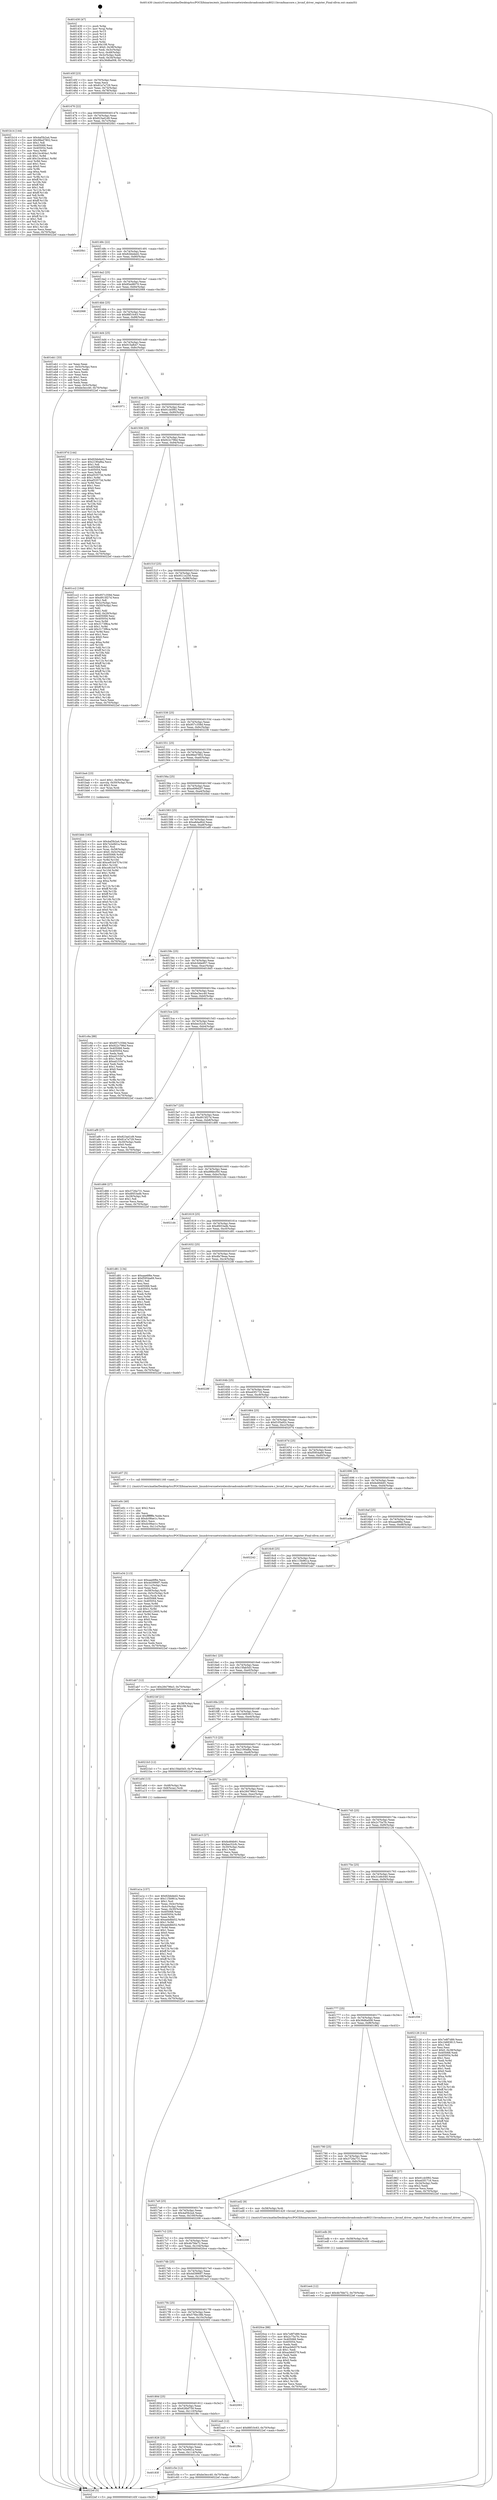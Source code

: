 digraph "0x401430" {
  label = "0x401430 (/mnt/c/Users/mathe/Desktop/tcc/POCII/binaries/extr_linuxdriversnetwirelessbroadcombrcm80211brcmfmaccore.c_brcmf_driver_register_Final-ollvm.out::main(0))"
  labelloc = "t"
  node[shape=record]

  Entry [label="",width=0.3,height=0.3,shape=circle,fillcolor=black,style=filled]
  "0x40145f" [label="{
     0x40145f [23]\l
     | [instrs]\l
     &nbsp;&nbsp;0x40145f \<+3\>: mov -0x70(%rbp),%eax\l
     &nbsp;&nbsp;0x401462 \<+2\>: mov %eax,%ecx\l
     &nbsp;&nbsp;0x401464 \<+6\>: sub $0x81a7a729,%ecx\l
     &nbsp;&nbsp;0x40146a \<+3\>: mov %eax,-0x74(%rbp)\l
     &nbsp;&nbsp;0x40146d \<+3\>: mov %ecx,-0x78(%rbp)\l
     &nbsp;&nbsp;0x401470 \<+6\>: je 0000000000401b14 \<main+0x6e4\>\l
  }"]
  "0x401b14" [label="{
     0x401b14 [144]\l
     | [instrs]\l
     &nbsp;&nbsp;0x401b14 \<+5\>: mov $0x4af3b2a4,%eax\l
     &nbsp;&nbsp;0x401b19 \<+5\>: mov $0x98ed7802,%ecx\l
     &nbsp;&nbsp;0x401b1e \<+2\>: mov $0x1,%dl\l
     &nbsp;&nbsp;0x401b20 \<+7\>: mov 0x405068,%esi\l
     &nbsp;&nbsp;0x401b27 \<+7\>: mov 0x405054,%edi\l
     &nbsp;&nbsp;0x401b2e \<+3\>: mov %esi,%r8d\l
     &nbsp;&nbsp;0x401b31 \<+7\>: sub $0x1bc404a1,%r8d\l
     &nbsp;&nbsp;0x401b38 \<+4\>: sub $0x1,%r8d\l
     &nbsp;&nbsp;0x401b3c \<+7\>: add $0x1bc404a1,%r8d\l
     &nbsp;&nbsp;0x401b43 \<+4\>: imul %r8d,%esi\l
     &nbsp;&nbsp;0x401b47 \<+3\>: and $0x1,%esi\l
     &nbsp;&nbsp;0x401b4a \<+3\>: cmp $0x0,%esi\l
     &nbsp;&nbsp;0x401b4d \<+4\>: sete %r9b\l
     &nbsp;&nbsp;0x401b51 \<+3\>: cmp $0xa,%edi\l
     &nbsp;&nbsp;0x401b54 \<+4\>: setl %r10b\l
     &nbsp;&nbsp;0x401b58 \<+3\>: mov %r9b,%r11b\l
     &nbsp;&nbsp;0x401b5b \<+4\>: xor $0xff,%r11b\l
     &nbsp;&nbsp;0x401b5f \<+3\>: mov %r10b,%bl\l
     &nbsp;&nbsp;0x401b62 \<+3\>: xor $0xff,%bl\l
     &nbsp;&nbsp;0x401b65 \<+3\>: xor $0x1,%dl\l
     &nbsp;&nbsp;0x401b68 \<+3\>: mov %r11b,%r14b\l
     &nbsp;&nbsp;0x401b6b \<+4\>: and $0xff,%r14b\l
     &nbsp;&nbsp;0x401b6f \<+3\>: and %dl,%r9b\l
     &nbsp;&nbsp;0x401b72 \<+3\>: mov %bl,%r15b\l
     &nbsp;&nbsp;0x401b75 \<+4\>: and $0xff,%r15b\l
     &nbsp;&nbsp;0x401b79 \<+3\>: and %dl,%r10b\l
     &nbsp;&nbsp;0x401b7c \<+3\>: or %r9b,%r14b\l
     &nbsp;&nbsp;0x401b7f \<+3\>: or %r10b,%r15b\l
     &nbsp;&nbsp;0x401b82 \<+3\>: xor %r15b,%r14b\l
     &nbsp;&nbsp;0x401b85 \<+3\>: or %bl,%r11b\l
     &nbsp;&nbsp;0x401b88 \<+4\>: xor $0xff,%r11b\l
     &nbsp;&nbsp;0x401b8c \<+3\>: or $0x1,%dl\l
     &nbsp;&nbsp;0x401b8f \<+3\>: and %dl,%r11b\l
     &nbsp;&nbsp;0x401b92 \<+3\>: or %r11b,%r14b\l
     &nbsp;&nbsp;0x401b95 \<+4\>: test $0x1,%r14b\l
     &nbsp;&nbsp;0x401b99 \<+3\>: cmovne %ecx,%eax\l
     &nbsp;&nbsp;0x401b9c \<+3\>: mov %eax,-0x70(%rbp)\l
     &nbsp;&nbsp;0x401b9f \<+5\>: jmp 00000000004022ef \<main+0xebf\>\l
  }"]
  "0x401476" [label="{
     0x401476 [22]\l
     | [instrs]\l
     &nbsp;&nbsp;0x401476 \<+5\>: jmp 000000000040147b \<main+0x4b\>\l
     &nbsp;&nbsp;0x40147b \<+3\>: mov -0x74(%rbp),%eax\l
     &nbsp;&nbsp;0x40147e \<+5\>: sub $0x823ad1d9,%eax\l
     &nbsp;&nbsp;0x401483 \<+3\>: mov %eax,-0x7c(%rbp)\l
     &nbsp;&nbsp;0x401486 \<+6\>: je 00000000004020b1 \<main+0xc81\>\l
  }"]
  Exit [label="",width=0.3,height=0.3,shape=circle,fillcolor=black,style=filled,peripheries=2]
  "0x4020b1" [label="{
     0x4020b1\l
  }", style=dashed]
  "0x40148c" [label="{
     0x40148c [22]\l
     | [instrs]\l
     &nbsp;&nbsp;0x40148c \<+5\>: jmp 0000000000401491 \<main+0x61\>\l
     &nbsp;&nbsp;0x401491 \<+3\>: mov -0x74(%rbp),%eax\l
     &nbsp;&nbsp;0x401494 \<+5\>: sub $0x82bbded2,%eax\l
     &nbsp;&nbsp;0x401499 \<+3\>: mov %eax,-0x80(%rbp)\l
     &nbsp;&nbsp;0x40149c \<+6\>: je 00000000004021ec \<main+0xdbc\>\l
  }"]
  "0x401ee4" [label="{
     0x401ee4 [12]\l
     | [instrs]\l
     &nbsp;&nbsp;0x401ee4 \<+7\>: movl $0x4b7fde72,-0x70(%rbp)\l
     &nbsp;&nbsp;0x401eeb \<+5\>: jmp 00000000004022ef \<main+0xebf\>\l
  }"]
  "0x4021ec" [label="{
     0x4021ec\l
  }", style=dashed]
  "0x4014a2" [label="{
     0x4014a2 [25]\l
     | [instrs]\l
     &nbsp;&nbsp;0x4014a2 \<+5\>: jmp 00000000004014a7 \<main+0x77\>\l
     &nbsp;&nbsp;0x4014a7 \<+3\>: mov -0x74(%rbp),%eax\l
     &nbsp;&nbsp;0x4014aa \<+5\>: sub $0x85ed8070,%eax\l
     &nbsp;&nbsp;0x4014af \<+6\>: mov %eax,-0x84(%rbp)\l
     &nbsp;&nbsp;0x4014b5 \<+6\>: je 0000000000402068 \<main+0xc38\>\l
  }"]
  "0x401edb" [label="{
     0x401edb [9]\l
     | [instrs]\l
     &nbsp;&nbsp;0x401edb \<+4\>: mov -0x58(%rbp),%rdi\l
     &nbsp;&nbsp;0x401edf \<+5\>: call 0000000000401030 \<free@plt\>\l
     | [calls]\l
     &nbsp;&nbsp;0x401030 \{1\} (unknown)\l
  }"]
  "0x402068" [label="{
     0x402068\l
  }", style=dashed]
  "0x4014bb" [label="{
     0x4014bb [25]\l
     | [instrs]\l
     &nbsp;&nbsp;0x4014bb \<+5\>: jmp 00000000004014c0 \<main+0x90\>\l
     &nbsp;&nbsp;0x4014c0 \<+3\>: mov -0x74(%rbp),%eax\l
     &nbsp;&nbsp;0x4014c3 \<+5\>: sub $0x88f10c63,%eax\l
     &nbsp;&nbsp;0x4014c8 \<+6\>: mov %eax,-0x88(%rbp)\l
     &nbsp;&nbsp;0x4014ce \<+6\>: je 0000000000401eb1 \<main+0xa81\>\l
  }"]
  "0x401e34" [label="{
     0x401e34 [113]\l
     | [instrs]\l
     &nbsp;&nbsp;0x401e34 \<+5\>: mov $0xaae6f6e,%ecx\l
     &nbsp;&nbsp;0x401e39 \<+5\>: mov $0x4d3990f7,%edx\l
     &nbsp;&nbsp;0x401e3e \<+6\>: mov -0x11c(%rbp),%esi\l
     &nbsp;&nbsp;0x401e44 \<+3\>: imul %eax,%esi\l
     &nbsp;&nbsp;0x401e47 \<+4\>: mov -0x58(%rbp),%rdi\l
     &nbsp;&nbsp;0x401e4b \<+4\>: movslq -0x5c(%rbp),%r8\l
     &nbsp;&nbsp;0x401e4f \<+4\>: mov %esi,(%rdi,%r8,4)\l
     &nbsp;&nbsp;0x401e53 \<+7\>: mov 0x405068,%eax\l
     &nbsp;&nbsp;0x401e5a \<+7\>: mov 0x405054,%esi\l
     &nbsp;&nbsp;0x401e61 \<+3\>: mov %eax,%r9d\l
     &nbsp;&nbsp;0x401e64 \<+7\>: sub $0xe9212605,%r9d\l
     &nbsp;&nbsp;0x401e6b \<+4\>: sub $0x1,%r9d\l
     &nbsp;&nbsp;0x401e6f \<+7\>: add $0xe9212605,%r9d\l
     &nbsp;&nbsp;0x401e76 \<+4\>: imul %r9d,%eax\l
     &nbsp;&nbsp;0x401e7a \<+3\>: and $0x1,%eax\l
     &nbsp;&nbsp;0x401e7d \<+3\>: cmp $0x0,%eax\l
     &nbsp;&nbsp;0x401e80 \<+4\>: sete %r10b\l
     &nbsp;&nbsp;0x401e84 \<+3\>: cmp $0xa,%esi\l
     &nbsp;&nbsp;0x401e87 \<+4\>: setl %r11b\l
     &nbsp;&nbsp;0x401e8b \<+3\>: mov %r10b,%bl\l
     &nbsp;&nbsp;0x401e8e \<+3\>: and %r11b,%bl\l
     &nbsp;&nbsp;0x401e91 \<+3\>: xor %r11b,%r10b\l
     &nbsp;&nbsp;0x401e94 \<+3\>: or %r10b,%bl\l
     &nbsp;&nbsp;0x401e97 \<+3\>: test $0x1,%bl\l
     &nbsp;&nbsp;0x401e9a \<+3\>: cmovne %edx,%ecx\l
     &nbsp;&nbsp;0x401e9d \<+3\>: mov %ecx,-0x70(%rbp)\l
     &nbsp;&nbsp;0x401ea0 \<+5\>: jmp 00000000004022ef \<main+0xebf\>\l
  }"]
  "0x401eb1" [label="{
     0x401eb1 [33]\l
     | [instrs]\l
     &nbsp;&nbsp;0x401eb1 \<+2\>: xor %eax,%eax\l
     &nbsp;&nbsp;0x401eb3 \<+3\>: mov -0x5c(%rbp),%ecx\l
     &nbsp;&nbsp;0x401eb6 \<+2\>: mov %eax,%edx\l
     &nbsp;&nbsp;0x401eb8 \<+2\>: sub %ecx,%edx\l
     &nbsp;&nbsp;0x401eba \<+2\>: mov %eax,%ecx\l
     &nbsp;&nbsp;0x401ebc \<+3\>: sub $0x1,%ecx\l
     &nbsp;&nbsp;0x401ebf \<+2\>: add %ecx,%edx\l
     &nbsp;&nbsp;0x401ec1 \<+2\>: sub %edx,%eax\l
     &nbsp;&nbsp;0x401ec3 \<+3\>: mov %eax,-0x5c(%rbp)\l
     &nbsp;&nbsp;0x401ec6 \<+7\>: movl $0xbe3ecc40,-0x70(%rbp)\l
     &nbsp;&nbsp;0x401ecd \<+5\>: jmp 00000000004022ef \<main+0xebf\>\l
  }"]
  "0x4014d4" [label="{
     0x4014d4 [25]\l
     | [instrs]\l
     &nbsp;&nbsp;0x4014d4 \<+5\>: jmp 00000000004014d9 \<main+0xa9\>\l
     &nbsp;&nbsp;0x4014d9 \<+3\>: mov -0x74(%rbp),%eax\l
     &nbsp;&nbsp;0x4014dc \<+5\>: sub $0x915afb47,%eax\l
     &nbsp;&nbsp;0x4014e1 \<+6\>: mov %eax,-0x8c(%rbp)\l
     &nbsp;&nbsp;0x4014e7 \<+6\>: je 0000000000401971 \<main+0x541\>\l
  }"]
  "0x401e0c" [label="{
     0x401e0c [40]\l
     | [instrs]\l
     &nbsp;&nbsp;0x401e0c \<+5\>: mov $0x2,%ecx\l
     &nbsp;&nbsp;0x401e11 \<+1\>: cltd\l
     &nbsp;&nbsp;0x401e12 \<+2\>: idiv %ecx\l
     &nbsp;&nbsp;0x401e14 \<+6\>: imul $0xfffffffe,%edx,%ecx\l
     &nbsp;&nbsp;0x401e1a \<+6\>: sub $0xdc08ae1c,%ecx\l
     &nbsp;&nbsp;0x401e20 \<+3\>: add $0x1,%ecx\l
     &nbsp;&nbsp;0x401e23 \<+6\>: add $0xdc08ae1c,%ecx\l
     &nbsp;&nbsp;0x401e29 \<+6\>: mov %ecx,-0x11c(%rbp)\l
     &nbsp;&nbsp;0x401e2f \<+5\>: call 0000000000401160 \<next_i\>\l
     | [calls]\l
     &nbsp;&nbsp;0x401160 \{1\} (/mnt/c/Users/mathe/Desktop/tcc/POCII/binaries/extr_linuxdriversnetwirelessbroadcombrcm80211brcmfmaccore.c_brcmf_driver_register_Final-ollvm.out::next_i)\l
  }"]
  "0x401971" [label="{
     0x401971\l
  }", style=dashed]
  "0x4014ed" [label="{
     0x4014ed [25]\l
     | [instrs]\l
     &nbsp;&nbsp;0x4014ed \<+5\>: jmp 00000000004014f2 \<main+0xc2\>\l
     &nbsp;&nbsp;0x4014f2 \<+3\>: mov -0x74(%rbp),%eax\l
     &nbsp;&nbsp;0x4014f5 \<+5\>: sub $0x91cb5f92,%eax\l
     &nbsp;&nbsp;0x4014fa \<+6\>: mov %eax,-0x90(%rbp)\l
     &nbsp;&nbsp;0x401500 \<+6\>: je 000000000040197d \<main+0x54d\>\l
  }"]
  "0x40183f" [label="{
     0x40183f\l
  }", style=dashed]
  "0x40197d" [label="{
     0x40197d [144]\l
     | [instrs]\l
     &nbsp;&nbsp;0x40197d \<+5\>: mov $0x82bbded2,%eax\l
     &nbsp;&nbsp;0x401982 \<+5\>: mov $0x2190afba,%ecx\l
     &nbsp;&nbsp;0x401987 \<+2\>: mov $0x1,%dl\l
     &nbsp;&nbsp;0x401989 \<+7\>: mov 0x405068,%esi\l
     &nbsp;&nbsp;0x401990 \<+7\>: mov 0x405054,%edi\l
     &nbsp;&nbsp;0x401997 \<+3\>: mov %esi,%r8d\l
     &nbsp;&nbsp;0x40199a \<+7\>: add $0xef33573d,%r8d\l
     &nbsp;&nbsp;0x4019a1 \<+4\>: sub $0x1,%r8d\l
     &nbsp;&nbsp;0x4019a5 \<+7\>: sub $0xef33573d,%r8d\l
     &nbsp;&nbsp;0x4019ac \<+4\>: imul %r8d,%esi\l
     &nbsp;&nbsp;0x4019b0 \<+3\>: and $0x1,%esi\l
     &nbsp;&nbsp;0x4019b3 \<+3\>: cmp $0x0,%esi\l
     &nbsp;&nbsp;0x4019b6 \<+4\>: sete %r9b\l
     &nbsp;&nbsp;0x4019ba \<+3\>: cmp $0xa,%edi\l
     &nbsp;&nbsp;0x4019bd \<+4\>: setl %r10b\l
     &nbsp;&nbsp;0x4019c1 \<+3\>: mov %r9b,%r11b\l
     &nbsp;&nbsp;0x4019c4 \<+4\>: xor $0xff,%r11b\l
     &nbsp;&nbsp;0x4019c8 \<+3\>: mov %r10b,%bl\l
     &nbsp;&nbsp;0x4019cb \<+3\>: xor $0xff,%bl\l
     &nbsp;&nbsp;0x4019ce \<+3\>: xor $0x0,%dl\l
     &nbsp;&nbsp;0x4019d1 \<+3\>: mov %r11b,%r14b\l
     &nbsp;&nbsp;0x4019d4 \<+4\>: and $0x0,%r14b\l
     &nbsp;&nbsp;0x4019d8 \<+3\>: and %dl,%r9b\l
     &nbsp;&nbsp;0x4019db \<+3\>: mov %bl,%r15b\l
     &nbsp;&nbsp;0x4019de \<+4\>: and $0x0,%r15b\l
     &nbsp;&nbsp;0x4019e2 \<+3\>: and %dl,%r10b\l
     &nbsp;&nbsp;0x4019e5 \<+3\>: or %r9b,%r14b\l
     &nbsp;&nbsp;0x4019e8 \<+3\>: or %r10b,%r15b\l
     &nbsp;&nbsp;0x4019eb \<+3\>: xor %r15b,%r14b\l
     &nbsp;&nbsp;0x4019ee \<+3\>: or %bl,%r11b\l
     &nbsp;&nbsp;0x4019f1 \<+4\>: xor $0xff,%r11b\l
     &nbsp;&nbsp;0x4019f5 \<+3\>: or $0x0,%dl\l
     &nbsp;&nbsp;0x4019f8 \<+3\>: and %dl,%r11b\l
     &nbsp;&nbsp;0x4019fb \<+3\>: or %r11b,%r14b\l
     &nbsp;&nbsp;0x4019fe \<+4\>: test $0x1,%r14b\l
     &nbsp;&nbsp;0x401a02 \<+3\>: cmovne %ecx,%eax\l
     &nbsp;&nbsp;0x401a05 \<+3\>: mov %eax,-0x70(%rbp)\l
     &nbsp;&nbsp;0x401a08 \<+5\>: jmp 00000000004022ef \<main+0xebf\>\l
  }"]
  "0x401506" [label="{
     0x401506 [25]\l
     | [instrs]\l
     &nbsp;&nbsp;0x401506 \<+5\>: jmp 000000000040150b \<main+0xdb\>\l
     &nbsp;&nbsp;0x40150b \<+3\>: mov -0x74(%rbp),%eax\l
     &nbsp;&nbsp;0x40150e \<+5\>: sub $0x922c796d,%eax\l
     &nbsp;&nbsp;0x401513 \<+6\>: mov %eax,-0x94(%rbp)\l
     &nbsp;&nbsp;0x401519 \<+6\>: je 0000000000401cc2 \<main+0x892\>\l
  }"]
  "0x401c5e" [label="{
     0x401c5e [12]\l
     | [instrs]\l
     &nbsp;&nbsp;0x401c5e \<+7\>: movl $0xbe3ecc40,-0x70(%rbp)\l
     &nbsp;&nbsp;0x401c65 \<+5\>: jmp 00000000004022ef \<main+0xebf\>\l
  }"]
  "0x401cc2" [label="{
     0x401cc2 [164]\l
     | [instrs]\l
     &nbsp;&nbsp;0x401cc2 \<+5\>: mov $0x957c358d,%eax\l
     &nbsp;&nbsp;0x401cc7 \<+5\>: mov $0xd915f27d,%ecx\l
     &nbsp;&nbsp;0x401ccc \<+2\>: mov $0x1,%dl\l
     &nbsp;&nbsp;0x401cce \<+3\>: mov -0x5c(%rbp),%esi\l
     &nbsp;&nbsp;0x401cd1 \<+3\>: cmp -0x50(%rbp),%esi\l
     &nbsp;&nbsp;0x401cd4 \<+4\>: setl %dil\l
     &nbsp;&nbsp;0x401cd8 \<+4\>: and $0x1,%dil\l
     &nbsp;&nbsp;0x401cdc \<+4\>: mov %dil,-0x29(%rbp)\l
     &nbsp;&nbsp;0x401ce0 \<+7\>: mov 0x405068,%esi\l
     &nbsp;&nbsp;0x401ce7 \<+8\>: mov 0x405054,%r8d\l
     &nbsp;&nbsp;0x401cef \<+3\>: mov %esi,%r9d\l
     &nbsp;&nbsp;0x401cf2 \<+7\>: sub $0x3173f8ca,%r9d\l
     &nbsp;&nbsp;0x401cf9 \<+4\>: sub $0x1,%r9d\l
     &nbsp;&nbsp;0x401cfd \<+7\>: add $0x3173f8ca,%r9d\l
     &nbsp;&nbsp;0x401d04 \<+4\>: imul %r9d,%esi\l
     &nbsp;&nbsp;0x401d08 \<+3\>: and $0x1,%esi\l
     &nbsp;&nbsp;0x401d0b \<+3\>: cmp $0x0,%esi\l
     &nbsp;&nbsp;0x401d0e \<+4\>: sete %dil\l
     &nbsp;&nbsp;0x401d12 \<+4\>: cmp $0xa,%r8d\l
     &nbsp;&nbsp;0x401d16 \<+4\>: setl %r10b\l
     &nbsp;&nbsp;0x401d1a \<+3\>: mov %dil,%r11b\l
     &nbsp;&nbsp;0x401d1d \<+4\>: xor $0xff,%r11b\l
     &nbsp;&nbsp;0x401d21 \<+3\>: mov %r10b,%bl\l
     &nbsp;&nbsp;0x401d24 \<+3\>: xor $0xff,%bl\l
     &nbsp;&nbsp;0x401d27 \<+3\>: xor $0x1,%dl\l
     &nbsp;&nbsp;0x401d2a \<+3\>: mov %r11b,%r14b\l
     &nbsp;&nbsp;0x401d2d \<+4\>: and $0xff,%r14b\l
     &nbsp;&nbsp;0x401d31 \<+3\>: and %dl,%dil\l
     &nbsp;&nbsp;0x401d34 \<+3\>: mov %bl,%r15b\l
     &nbsp;&nbsp;0x401d37 \<+4\>: and $0xff,%r15b\l
     &nbsp;&nbsp;0x401d3b \<+3\>: and %dl,%r10b\l
     &nbsp;&nbsp;0x401d3e \<+3\>: or %dil,%r14b\l
     &nbsp;&nbsp;0x401d41 \<+3\>: or %r10b,%r15b\l
     &nbsp;&nbsp;0x401d44 \<+3\>: xor %r15b,%r14b\l
     &nbsp;&nbsp;0x401d47 \<+3\>: or %bl,%r11b\l
     &nbsp;&nbsp;0x401d4a \<+4\>: xor $0xff,%r11b\l
     &nbsp;&nbsp;0x401d4e \<+3\>: or $0x1,%dl\l
     &nbsp;&nbsp;0x401d51 \<+3\>: and %dl,%r11b\l
     &nbsp;&nbsp;0x401d54 \<+3\>: or %r11b,%r14b\l
     &nbsp;&nbsp;0x401d57 \<+4\>: test $0x1,%r14b\l
     &nbsp;&nbsp;0x401d5b \<+3\>: cmovne %ecx,%eax\l
     &nbsp;&nbsp;0x401d5e \<+3\>: mov %eax,-0x70(%rbp)\l
     &nbsp;&nbsp;0x401d61 \<+5\>: jmp 00000000004022ef \<main+0xebf\>\l
  }"]
  "0x40151f" [label="{
     0x40151f [25]\l
     | [instrs]\l
     &nbsp;&nbsp;0x40151f \<+5\>: jmp 0000000000401524 \<main+0xf4\>\l
     &nbsp;&nbsp;0x401524 \<+3\>: mov -0x74(%rbp),%eax\l
     &nbsp;&nbsp;0x401527 \<+5\>: sub $0x9511e256,%eax\l
     &nbsp;&nbsp;0x40152c \<+6\>: mov %eax,-0x98(%rbp)\l
     &nbsp;&nbsp;0x401532 \<+6\>: je 0000000000401f1e \<main+0xaee\>\l
  }"]
  "0x401826" [label="{
     0x401826 [25]\l
     | [instrs]\l
     &nbsp;&nbsp;0x401826 \<+5\>: jmp 000000000040182b \<main+0x3fb\>\l
     &nbsp;&nbsp;0x40182b \<+3\>: mov -0x74(%rbp),%eax\l
     &nbsp;&nbsp;0x40182e \<+5\>: sub $0x7e2e9d1a,%eax\l
     &nbsp;&nbsp;0x401833 \<+6\>: mov %eax,-0x114(%rbp)\l
     &nbsp;&nbsp;0x401839 \<+6\>: je 0000000000401c5e \<main+0x82e\>\l
  }"]
  "0x401f1e" [label="{
     0x401f1e\l
  }", style=dashed]
  "0x401538" [label="{
     0x401538 [25]\l
     | [instrs]\l
     &nbsp;&nbsp;0x401538 \<+5\>: jmp 000000000040153d \<main+0x10d\>\l
     &nbsp;&nbsp;0x40153d \<+3\>: mov -0x74(%rbp),%eax\l
     &nbsp;&nbsp;0x401540 \<+5\>: sub $0x957c358d,%eax\l
     &nbsp;&nbsp;0x401545 \<+6\>: mov %eax,-0x9c(%rbp)\l
     &nbsp;&nbsp;0x40154b \<+6\>: je 0000000000402236 \<main+0xe06\>\l
  }"]
  "0x401f8c" [label="{
     0x401f8c\l
  }", style=dashed]
  "0x402236" [label="{
     0x402236\l
  }", style=dashed]
  "0x401551" [label="{
     0x401551 [25]\l
     | [instrs]\l
     &nbsp;&nbsp;0x401551 \<+5\>: jmp 0000000000401556 \<main+0x126\>\l
     &nbsp;&nbsp;0x401556 \<+3\>: mov -0x74(%rbp),%eax\l
     &nbsp;&nbsp;0x401559 \<+5\>: sub $0x98ed7802,%eax\l
     &nbsp;&nbsp;0x40155e \<+6\>: mov %eax,-0xa0(%rbp)\l
     &nbsp;&nbsp;0x401564 \<+6\>: je 0000000000401ba4 \<main+0x774\>\l
  }"]
  "0x40180d" [label="{
     0x40180d [25]\l
     | [instrs]\l
     &nbsp;&nbsp;0x40180d \<+5\>: jmp 0000000000401812 \<main+0x3e2\>\l
     &nbsp;&nbsp;0x401812 \<+3\>: mov -0x74(%rbp),%eax\l
     &nbsp;&nbsp;0x401815 \<+5\>: sub $0x626bf759,%eax\l
     &nbsp;&nbsp;0x40181a \<+6\>: mov %eax,-0x110(%rbp)\l
     &nbsp;&nbsp;0x401820 \<+6\>: je 0000000000401f8c \<main+0xb5c\>\l
  }"]
  "0x401ba4" [label="{
     0x401ba4 [23]\l
     | [instrs]\l
     &nbsp;&nbsp;0x401ba4 \<+7\>: movl $0x1,-0x50(%rbp)\l
     &nbsp;&nbsp;0x401bab \<+4\>: movslq -0x50(%rbp),%rax\l
     &nbsp;&nbsp;0x401baf \<+4\>: shl $0x2,%rax\l
     &nbsp;&nbsp;0x401bb3 \<+3\>: mov %rax,%rdi\l
     &nbsp;&nbsp;0x401bb6 \<+5\>: call 0000000000401050 \<malloc@plt\>\l
     | [calls]\l
     &nbsp;&nbsp;0x401050 \{1\} (unknown)\l
  }"]
  "0x40156a" [label="{
     0x40156a [25]\l
     | [instrs]\l
     &nbsp;&nbsp;0x40156a \<+5\>: jmp 000000000040156f \<main+0x13f\>\l
     &nbsp;&nbsp;0x40156f \<+3\>: mov -0x74(%rbp),%eax\l
     &nbsp;&nbsp;0x401572 \<+5\>: sub $0xa499d2f7,%eax\l
     &nbsp;&nbsp;0x401577 \<+6\>: mov %eax,-0xa4(%rbp)\l
     &nbsp;&nbsp;0x40157d \<+6\>: je 00000000004020bd \<main+0xc8d\>\l
  }"]
  "0x402093" [label="{
     0x402093\l
  }", style=dashed]
  "0x4020bd" [label="{
     0x4020bd\l
  }", style=dashed]
  "0x401583" [label="{
     0x401583 [25]\l
     | [instrs]\l
     &nbsp;&nbsp;0x401583 \<+5\>: jmp 0000000000401588 \<main+0x158\>\l
     &nbsp;&nbsp;0x401588 \<+3\>: mov -0x74(%rbp),%eax\l
     &nbsp;&nbsp;0x40158b \<+5\>: sub $0xa8dadfcd,%eax\l
     &nbsp;&nbsp;0x401590 \<+6\>: mov %eax,-0xa8(%rbp)\l
     &nbsp;&nbsp;0x401596 \<+6\>: je 0000000000401ef0 \<main+0xac0\>\l
  }"]
  "0x4017f4" [label="{
     0x4017f4 [25]\l
     | [instrs]\l
     &nbsp;&nbsp;0x4017f4 \<+5\>: jmp 00000000004017f9 \<main+0x3c9\>\l
     &nbsp;&nbsp;0x4017f9 \<+3\>: mov -0x74(%rbp),%eax\l
     &nbsp;&nbsp;0x4017fc \<+5\>: sub $0x576bc38b,%eax\l
     &nbsp;&nbsp;0x401801 \<+6\>: mov %eax,-0x10c(%rbp)\l
     &nbsp;&nbsp;0x401807 \<+6\>: je 0000000000402093 \<main+0xc63\>\l
  }"]
  "0x401ef0" [label="{
     0x401ef0\l
  }", style=dashed]
  "0x40159c" [label="{
     0x40159c [25]\l
     | [instrs]\l
     &nbsp;&nbsp;0x40159c \<+5\>: jmp 00000000004015a1 \<main+0x171\>\l
     &nbsp;&nbsp;0x4015a1 \<+3\>: mov -0x74(%rbp),%eax\l
     &nbsp;&nbsp;0x4015a4 \<+5\>: sub $0xb3dde957,%eax\l
     &nbsp;&nbsp;0x4015a9 \<+6\>: mov %eax,-0xac(%rbp)\l
     &nbsp;&nbsp;0x4015af \<+6\>: je 00000000004018d5 \<main+0x4a5\>\l
  }"]
  "0x401ea5" [label="{
     0x401ea5 [12]\l
     | [instrs]\l
     &nbsp;&nbsp;0x401ea5 \<+7\>: movl $0x88f10c63,-0x70(%rbp)\l
     &nbsp;&nbsp;0x401eac \<+5\>: jmp 00000000004022ef \<main+0xebf\>\l
  }"]
  "0x4018d5" [label="{
     0x4018d5\l
  }", style=dashed]
  "0x4015b5" [label="{
     0x4015b5 [25]\l
     | [instrs]\l
     &nbsp;&nbsp;0x4015b5 \<+5\>: jmp 00000000004015ba \<main+0x18a\>\l
     &nbsp;&nbsp;0x4015ba \<+3\>: mov -0x74(%rbp),%eax\l
     &nbsp;&nbsp;0x4015bd \<+5\>: sub $0xbe3ecc40,%eax\l
     &nbsp;&nbsp;0x4015c2 \<+6\>: mov %eax,-0xb0(%rbp)\l
     &nbsp;&nbsp;0x4015c8 \<+6\>: je 0000000000401c6a \<main+0x83a\>\l
  }"]
  "0x4017db" [label="{
     0x4017db [25]\l
     | [instrs]\l
     &nbsp;&nbsp;0x4017db \<+5\>: jmp 00000000004017e0 \<main+0x3b0\>\l
     &nbsp;&nbsp;0x4017e0 \<+3\>: mov -0x74(%rbp),%eax\l
     &nbsp;&nbsp;0x4017e3 \<+5\>: sub $0x4d3990f7,%eax\l
     &nbsp;&nbsp;0x4017e8 \<+6\>: mov %eax,-0x108(%rbp)\l
     &nbsp;&nbsp;0x4017ee \<+6\>: je 0000000000401ea5 \<main+0xa75\>\l
  }"]
  "0x401c6a" [label="{
     0x401c6a [88]\l
     | [instrs]\l
     &nbsp;&nbsp;0x401c6a \<+5\>: mov $0x957c358d,%eax\l
     &nbsp;&nbsp;0x401c6f \<+5\>: mov $0x922c796d,%ecx\l
     &nbsp;&nbsp;0x401c74 \<+7\>: mov 0x405068,%edx\l
     &nbsp;&nbsp;0x401c7b \<+7\>: mov 0x405054,%esi\l
     &nbsp;&nbsp;0x401c82 \<+2\>: mov %edx,%edi\l
     &nbsp;&nbsp;0x401c84 \<+6\>: sub $0xed15347a,%edi\l
     &nbsp;&nbsp;0x401c8a \<+3\>: sub $0x1,%edi\l
     &nbsp;&nbsp;0x401c8d \<+6\>: add $0xed15347a,%edi\l
     &nbsp;&nbsp;0x401c93 \<+3\>: imul %edi,%edx\l
     &nbsp;&nbsp;0x401c96 \<+3\>: and $0x1,%edx\l
     &nbsp;&nbsp;0x401c99 \<+3\>: cmp $0x0,%edx\l
     &nbsp;&nbsp;0x401c9c \<+4\>: sete %r8b\l
     &nbsp;&nbsp;0x401ca0 \<+3\>: cmp $0xa,%esi\l
     &nbsp;&nbsp;0x401ca3 \<+4\>: setl %r9b\l
     &nbsp;&nbsp;0x401ca7 \<+3\>: mov %r8b,%r10b\l
     &nbsp;&nbsp;0x401caa \<+3\>: and %r9b,%r10b\l
     &nbsp;&nbsp;0x401cad \<+3\>: xor %r9b,%r8b\l
     &nbsp;&nbsp;0x401cb0 \<+3\>: or %r8b,%r10b\l
     &nbsp;&nbsp;0x401cb3 \<+4\>: test $0x1,%r10b\l
     &nbsp;&nbsp;0x401cb7 \<+3\>: cmovne %ecx,%eax\l
     &nbsp;&nbsp;0x401cba \<+3\>: mov %eax,-0x70(%rbp)\l
     &nbsp;&nbsp;0x401cbd \<+5\>: jmp 00000000004022ef \<main+0xebf\>\l
  }"]
  "0x4015ce" [label="{
     0x4015ce [25]\l
     | [instrs]\l
     &nbsp;&nbsp;0x4015ce \<+5\>: jmp 00000000004015d3 \<main+0x1a3\>\l
     &nbsp;&nbsp;0x4015d3 \<+3\>: mov -0x74(%rbp),%eax\l
     &nbsp;&nbsp;0x4015d6 \<+5\>: sub $0xbec52cfc,%eax\l
     &nbsp;&nbsp;0x4015db \<+6\>: mov %eax,-0xb4(%rbp)\l
     &nbsp;&nbsp;0x4015e1 \<+6\>: je 0000000000401af9 \<main+0x6c9\>\l
  }"]
  "0x4020ce" [label="{
     0x4020ce [88]\l
     | [instrs]\l
     &nbsp;&nbsp;0x4020ce \<+5\>: mov $0x7e8f7d89,%eax\l
     &nbsp;&nbsp;0x4020d3 \<+5\>: mov $0x2c75a7fc,%ecx\l
     &nbsp;&nbsp;0x4020d8 \<+7\>: mov 0x405068,%edx\l
     &nbsp;&nbsp;0x4020df \<+7\>: mov 0x405054,%esi\l
     &nbsp;&nbsp;0x4020e6 \<+2\>: mov %edx,%edi\l
     &nbsp;&nbsp;0x4020e8 \<+6\>: add $0xacb6d379,%edi\l
     &nbsp;&nbsp;0x4020ee \<+3\>: sub $0x1,%edi\l
     &nbsp;&nbsp;0x4020f1 \<+6\>: sub $0xacb6d379,%edi\l
     &nbsp;&nbsp;0x4020f7 \<+3\>: imul %edi,%edx\l
     &nbsp;&nbsp;0x4020fa \<+3\>: and $0x1,%edx\l
     &nbsp;&nbsp;0x4020fd \<+3\>: cmp $0x0,%edx\l
     &nbsp;&nbsp;0x402100 \<+4\>: sete %r8b\l
     &nbsp;&nbsp;0x402104 \<+3\>: cmp $0xa,%esi\l
     &nbsp;&nbsp;0x402107 \<+4\>: setl %r9b\l
     &nbsp;&nbsp;0x40210b \<+3\>: mov %r8b,%r10b\l
     &nbsp;&nbsp;0x40210e \<+3\>: and %r9b,%r10b\l
     &nbsp;&nbsp;0x402111 \<+3\>: xor %r9b,%r8b\l
     &nbsp;&nbsp;0x402114 \<+3\>: or %r8b,%r10b\l
     &nbsp;&nbsp;0x402117 \<+4\>: test $0x1,%r10b\l
     &nbsp;&nbsp;0x40211b \<+3\>: cmovne %ecx,%eax\l
     &nbsp;&nbsp;0x40211e \<+3\>: mov %eax,-0x70(%rbp)\l
     &nbsp;&nbsp;0x402121 \<+5\>: jmp 00000000004022ef \<main+0xebf\>\l
  }"]
  "0x401af9" [label="{
     0x401af9 [27]\l
     | [instrs]\l
     &nbsp;&nbsp;0x401af9 \<+5\>: mov $0x823ad1d9,%eax\l
     &nbsp;&nbsp;0x401afe \<+5\>: mov $0x81a7a729,%ecx\l
     &nbsp;&nbsp;0x401b03 \<+3\>: mov -0x30(%rbp),%edx\l
     &nbsp;&nbsp;0x401b06 \<+3\>: cmp $0x0,%edx\l
     &nbsp;&nbsp;0x401b09 \<+3\>: cmove %ecx,%eax\l
     &nbsp;&nbsp;0x401b0c \<+3\>: mov %eax,-0x70(%rbp)\l
     &nbsp;&nbsp;0x401b0f \<+5\>: jmp 00000000004022ef \<main+0xebf\>\l
  }"]
  "0x4015e7" [label="{
     0x4015e7 [25]\l
     | [instrs]\l
     &nbsp;&nbsp;0x4015e7 \<+5\>: jmp 00000000004015ec \<main+0x1bc\>\l
     &nbsp;&nbsp;0x4015ec \<+3\>: mov -0x74(%rbp),%eax\l
     &nbsp;&nbsp;0x4015ef \<+5\>: sub $0xd915f27d,%eax\l
     &nbsp;&nbsp;0x4015f4 \<+6\>: mov %eax,-0xb8(%rbp)\l
     &nbsp;&nbsp;0x4015fa \<+6\>: je 0000000000401d66 \<main+0x936\>\l
  }"]
  "0x4017c2" [label="{
     0x4017c2 [25]\l
     | [instrs]\l
     &nbsp;&nbsp;0x4017c2 \<+5\>: jmp 00000000004017c7 \<main+0x397\>\l
     &nbsp;&nbsp;0x4017c7 \<+3\>: mov -0x74(%rbp),%eax\l
     &nbsp;&nbsp;0x4017ca \<+5\>: sub $0x4b7fde72,%eax\l
     &nbsp;&nbsp;0x4017cf \<+6\>: mov %eax,-0x104(%rbp)\l
     &nbsp;&nbsp;0x4017d5 \<+6\>: je 00000000004020ce \<main+0xc9e\>\l
  }"]
  "0x401d66" [label="{
     0x401d66 [27]\l
     | [instrs]\l
     &nbsp;&nbsp;0x401d66 \<+5\>: mov $0x3726a731,%eax\l
     &nbsp;&nbsp;0x401d6b \<+5\>: mov $0xdf453adb,%ecx\l
     &nbsp;&nbsp;0x401d70 \<+3\>: mov -0x29(%rbp),%dl\l
     &nbsp;&nbsp;0x401d73 \<+3\>: test $0x1,%dl\l
     &nbsp;&nbsp;0x401d76 \<+3\>: cmovne %ecx,%eax\l
     &nbsp;&nbsp;0x401d79 \<+3\>: mov %eax,-0x70(%rbp)\l
     &nbsp;&nbsp;0x401d7c \<+5\>: jmp 00000000004022ef \<main+0xebf\>\l
  }"]
  "0x401600" [label="{
     0x401600 [25]\l
     | [instrs]\l
     &nbsp;&nbsp;0x401600 \<+5\>: jmp 0000000000401605 \<main+0x1d5\>\l
     &nbsp;&nbsp;0x401605 \<+3\>: mov -0x74(%rbp),%eax\l
     &nbsp;&nbsp;0x401608 \<+5\>: sub $0xd96bcf50,%eax\l
     &nbsp;&nbsp;0x40160d \<+6\>: mov %eax,-0xbc(%rbp)\l
     &nbsp;&nbsp;0x401613 \<+6\>: je 00000000004021d4 \<main+0xda4\>\l
  }"]
  "0x402208" [label="{
     0x402208\l
  }", style=dashed]
  "0x4021d4" [label="{
     0x4021d4\l
  }", style=dashed]
  "0x401619" [label="{
     0x401619 [25]\l
     | [instrs]\l
     &nbsp;&nbsp;0x401619 \<+5\>: jmp 000000000040161e \<main+0x1ee\>\l
     &nbsp;&nbsp;0x40161e \<+3\>: mov -0x74(%rbp),%eax\l
     &nbsp;&nbsp;0x401621 \<+5\>: sub $0xdf453adb,%eax\l
     &nbsp;&nbsp;0x401626 \<+6\>: mov %eax,-0xc0(%rbp)\l
     &nbsp;&nbsp;0x40162c \<+6\>: je 0000000000401d81 \<main+0x951\>\l
  }"]
  "0x4017a9" [label="{
     0x4017a9 [25]\l
     | [instrs]\l
     &nbsp;&nbsp;0x4017a9 \<+5\>: jmp 00000000004017ae \<main+0x37e\>\l
     &nbsp;&nbsp;0x4017ae \<+3\>: mov -0x74(%rbp),%eax\l
     &nbsp;&nbsp;0x4017b1 \<+5\>: sub $0x4af3b2a4,%eax\l
     &nbsp;&nbsp;0x4017b6 \<+6\>: mov %eax,-0x100(%rbp)\l
     &nbsp;&nbsp;0x4017bc \<+6\>: je 0000000000402208 \<main+0xdd8\>\l
  }"]
  "0x401d81" [label="{
     0x401d81 [134]\l
     | [instrs]\l
     &nbsp;&nbsp;0x401d81 \<+5\>: mov $0xaae6f6e,%eax\l
     &nbsp;&nbsp;0x401d86 \<+5\>: mov $0xf5954a69,%ecx\l
     &nbsp;&nbsp;0x401d8b \<+2\>: mov $0x1,%dl\l
     &nbsp;&nbsp;0x401d8d \<+2\>: xor %esi,%esi\l
     &nbsp;&nbsp;0x401d8f \<+7\>: mov 0x405068,%edi\l
     &nbsp;&nbsp;0x401d96 \<+8\>: mov 0x405054,%r8d\l
     &nbsp;&nbsp;0x401d9e \<+3\>: sub $0x1,%esi\l
     &nbsp;&nbsp;0x401da1 \<+3\>: mov %edi,%r9d\l
     &nbsp;&nbsp;0x401da4 \<+3\>: add %esi,%r9d\l
     &nbsp;&nbsp;0x401da7 \<+4\>: imul %r9d,%edi\l
     &nbsp;&nbsp;0x401dab \<+3\>: and $0x1,%edi\l
     &nbsp;&nbsp;0x401dae \<+3\>: cmp $0x0,%edi\l
     &nbsp;&nbsp;0x401db1 \<+4\>: sete %r10b\l
     &nbsp;&nbsp;0x401db5 \<+4\>: cmp $0xa,%r8d\l
     &nbsp;&nbsp;0x401db9 \<+4\>: setl %r11b\l
     &nbsp;&nbsp;0x401dbd \<+3\>: mov %r10b,%bl\l
     &nbsp;&nbsp;0x401dc0 \<+3\>: xor $0xff,%bl\l
     &nbsp;&nbsp;0x401dc3 \<+3\>: mov %r11b,%r14b\l
     &nbsp;&nbsp;0x401dc6 \<+4\>: xor $0xff,%r14b\l
     &nbsp;&nbsp;0x401dca \<+3\>: xor $0x0,%dl\l
     &nbsp;&nbsp;0x401dcd \<+3\>: mov %bl,%r15b\l
     &nbsp;&nbsp;0x401dd0 \<+4\>: and $0x0,%r15b\l
     &nbsp;&nbsp;0x401dd4 \<+3\>: and %dl,%r10b\l
     &nbsp;&nbsp;0x401dd7 \<+3\>: mov %r14b,%r12b\l
     &nbsp;&nbsp;0x401dda \<+4\>: and $0x0,%r12b\l
     &nbsp;&nbsp;0x401dde \<+3\>: and %dl,%r11b\l
     &nbsp;&nbsp;0x401de1 \<+3\>: or %r10b,%r15b\l
     &nbsp;&nbsp;0x401de4 \<+3\>: or %r11b,%r12b\l
     &nbsp;&nbsp;0x401de7 \<+3\>: xor %r12b,%r15b\l
     &nbsp;&nbsp;0x401dea \<+3\>: or %r14b,%bl\l
     &nbsp;&nbsp;0x401ded \<+3\>: xor $0xff,%bl\l
     &nbsp;&nbsp;0x401df0 \<+3\>: or $0x0,%dl\l
     &nbsp;&nbsp;0x401df3 \<+2\>: and %dl,%bl\l
     &nbsp;&nbsp;0x401df5 \<+3\>: or %bl,%r15b\l
     &nbsp;&nbsp;0x401df8 \<+4\>: test $0x1,%r15b\l
     &nbsp;&nbsp;0x401dfc \<+3\>: cmovne %ecx,%eax\l
     &nbsp;&nbsp;0x401dff \<+3\>: mov %eax,-0x70(%rbp)\l
     &nbsp;&nbsp;0x401e02 \<+5\>: jmp 00000000004022ef \<main+0xebf\>\l
  }"]
  "0x401632" [label="{
     0x401632 [25]\l
     | [instrs]\l
     &nbsp;&nbsp;0x401632 \<+5\>: jmp 0000000000401637 \<main+0x207\>\l
     &nbsp;&nbsp;0x401637 \<+3\>: mov -0x74(%rbp),%eax\l
     &nbsp;&nbsp;0x40163a \<+5\>: sub $0xdfa78eaa,%eax\l
     &nbsp;&nbsp;0x40163f \<+6\>: mov %eax,-0xc4(%rbp)\l
     &nbsp;&nbsp;0x401645 \<+6\>: je 000000000040228f \<main+0xe5f\>\l
  }"]
  "0x401ed2" [label="{
     0x401ed2 [9]\l
     | [instrs]\l
     &nbsp;&nbsp;0x401ed2 \<+4\>: mov -0x58(%rbp),%rdi\l
     &nbsp;&nbsp;0x401ed6 \<+5\>: call 0000000000401420 \<brcmf_driver_register\>\l
     | [calls]\l
     &nbsp;&nbsp;0x401420 \{1\} (/mnt/c/Users/mathe/Desktop/tcc/POCII/binaries/extr_linuxdriversnetwirelessbroadcombrcm80211brcmfmaccore.c_brcmf_driver_register_Final-ollvm.out::brcmf_driver_register)\l
  }"]
  "0x40228f" [label="{
     0x40228f\l
  }", style=dashed]
  "0x40164b" [label="{
     0x40164b [25]\l
     | [instrs]\l
     &nbsp;&nbsp;0x40164b \<+5\>: jmp 0000000000401650 \<main+0x220\>\l
     &nbsp;&nbsp;0x401650 \<+3\>: mov -0x74(%rbp),%eax\l
     &nbsp;&nbsp;0x401653 \<+5\>: sub $0xed3f1716,%eax\l
     &nbsp;&nbsp;0x401658 \<+6\>: mov %eax,-0xc8(%rbp)\l
     &nbsp;&nbsp;0x40165e \<+6\>: je 000000000040187d \<main+0x44d\>\l
  }"]
  "0x401bbb" [label="{
     0x401bbb [163]\l
     | [instrs]\l
     &nbsp;&nbsp;0x401bbb \<+5\>: mov $0x4af3b2a4,%ecx\l
     &nbsp;&nbsp;0x401bc0 \<+5\>: mov $0x7e2e9d1a,%edx\l
     &nbsp;&nbsp;0x401bc5 \<+3\>: mov $0x1,%sil\l
     &nbsp;&nbsp;0x401bc8 \<+4\>: mov %rax,-0x58(%rbp)\l
     &nbsp;&nbsp;0x401bcc \<+7\>: movl $0x0,-0x5c(%rbp)\l
     &nbsp;&nbsp;0x401bd3 \<+8\>: mov 0x405068,%r8d\l
     &nbsp;&nbsp;0x401bdb \<+8\>: mov 0x405054,%r9d\l
     &nbsp;&nbsp;0x401be3 \<+3\>: mov %r8d,%r10d\l
     &nbsp;&nbsp;0x401be6 \<+7\>: add $0xce81b47f,%r10d\l
     &nbsp;&nbsp;0x401bed \<+4\>: sub $0x1,%r10d\l
     &nbsp;&nbsp;0x401bf1 \<+7\>: sub $0xce81b47f,%r10d\l
     &nbsp;&nbsp;0x401bf8 \<+4\>: imul %r10d,%r8d\l
     &nbsp;&nbsp;0x401bfc \<+4\>: and $0x1,%r8d\l
     &nbsp;&nbsp;0x401c00 \<+4\>: cmp $0x0,%r8d\l
     &nbsp;&nbsp;0x401c04 \<+4\>: sete %r11b\l
     &nbsp;&nbsp;0x401c08 \<+4\>: cmp $0xa,%r9d\l
     &nbsp;&nbsp;0x401c0c \<+3\>: setl %bl\l
     &nbsp;&nbsp;0x401c0f \<+3\>: mov %r11b,%r14b\l
     &nbsp;&nbsp;0x401c12 \<+4\>: xor $0xff,%r14b\l
     &nbsp;&nbsp;0x401c16 \<+3\>: mov %bl,%r15b\l
     &nbsp;&nbsp;0x401c19 \<+4\>: xor $0xff,%r15b\l
     &nbsp;&nbsp;0x401c1d \<+4\>: xor $0x0,%sil\l
     &nbsp;&nbsp;0x401c21 \<+3\>: mov %r14b,%r12b\l
     &nbsp;&nbsp;0x401c24 \<+4\>: and $0x0,%r12b\l
     &nbsp;&nbsp;0x401c28 \<+3\>: and %sil,%r11b\l
     &nbsp;&nbsp;0x401c2b \<+3\>: mov %r15b,%r13b\l
     &nbsp;&nbsp;0x401c2e \<+4\>: and $0x0,%r13b\l
     &nbsp;&nbsp;0x401c32 \<+3\>: and %sil,%bl\l
     &nbsp;&nbsp;0x401c35 \<+3\>: or %r11b,%r12b\l
     &nbsp;&nbsp;0x401c38 \<+3\>: or %bl,%r13b\l
     &nbsp;&nbsp;0x401c3b \<+3\>: xor %r13b,%r12b\l
     &nbsp;&nbsp;0x401c3e \<+3\>: or %r15b,%r14b\l
     &nbsp;&nbsp;0x401c41 \<+4\>: xor $0xff,%r14b\l
     &nbsp;&nbsp;0x401c45 \<+4\>: or $0x0,%sil\l
     &nbsp;&nbsp;0x401c49 \<+3\>: and %sil,%r14b\l
     &nbsp;&nbsp;0x401c4c \<+3\>: or %r14b,%r12b\l
     &nbsp;&nbsp;0x401c4f \<+4\>: test $0x1,%r12b\l
     &nbsp;&nbsp;0x401c53 \<+3\>: cmovne %edx,%ecx\l
     &nbsp;&nbsp;0x401c56 \<+3\>: mov %ecx,-0x70(%rbp)\l
     &nbsp;&nbsp;0x401c59 \<+5\>: jmp 00000000004022ef \<main+0xebf\>\l
  }"]
  "0x40187d" [label="{
     0x40187d\l
  }", style=dashed]
  "0x401664" [label="{
     0x401664 [25]\l
     | [instrs]\l
     &nbsp;&nbsp;0x401664 \<+5\>: jmp 0000000000401669 \<main+0x239\>\l
     &nbsp;&nbsp;0x401669 \<+3\>: mov -0x74(%rbp),%eax\l
     &nbsp;&nbsp;0x40166c \<+5\>: sub $0xf105a92c,%eax\l
     &nbsp;&nbsp;0x401671 \<+6\>: mov %eax,-0xcc(%rbp)\l
     &nbsp;&nbsp;0x401677 \<+6\>: je 0000000000402074 \<main+0xc44\>\l
  }"]
  "0x401a1a" [label="{
     0x401a1a [157]\l
     | [instrs]\l
     &nbsp;&nbsp;0x401a1a \<+5\>: mov $0x82bbded2,%ecx\l
     &nbsp;&nbsp;0x401a1f \<+5\>: mov $0x115b961a,%edx\l
     &nbsp;&nbsp;0x401a24 \<+3\>: mov $0x1,%sil\l
     &nbsp;&nbsp;0x401a27 \<+3\>: mov %eax,-0x4c(%rbp)\l
     &nbsp;&nbsp;0x401a2a \<+3\>: mov -0x4c(%rbp),%eax\l
     &nbsp;&nbsp;0x401a2d \<+3\>: mov %eax,-0x30(%rbp)\l
     &nbsp;&nbsp;0x401a30 \<+7\>: mov 0x405068,%eax\l
     &nbsp;&nbsp;0x401a37 \<+8\>: mov 0x405054,%r8d\l
     &nbsp;&nbsp;0x401a3f \<+3\>: mov %eax,%r9d\l
     &nbsp;&nbsp;0x401a42 \<+7\>: add $0xaebdbb52,%r9d\l
     &nbsp;&nbsp;0x401a49 \<+4\>: sub $0x1,%r9d\l
     &nbsp;&nbsp;0x401a4d \<+7\>: sub $0xaebdbb52,%r9d\l
     &nbsp;&nbsp;0x401a54 \<+4\>: imul %r9d,%eax\l
     &nbsp;&nbsp;0x401a58 \<+3\>: and $0x1,%eax\l
     &nbsp;&nbsp;0x401a5b \<+3\>: cmp $0x0,%eax\l
     &nbsp;&nbsp;0x401a5e \<+4\>: sete %r10b\l
     &nbsp;&nbsp;0x401a62 \<+4\>: cmp $0xa,%r8d\l
     &nbsp;&nbsp;0x401a66 \<+4\>: setl %r11b\l
     &nbsp;&nbsp;0x401a6a \<+3\>: mov %r10b,%bl\l
     &nbsp;&nbsp;0x401a6d \<+3\>: xor $0xff,%bl\l
     &nbsp;&nbsp;0x401a70 \<+3\>: mov %r11b,%r14b\l
     &nbsp;&nbsp;0x401a73 \<+4\>: xor $0xff,%r14b\l
     &nbsp;&nbsp;0x401a77 \<+4\>: xor $0x1,%sil\l
     &nbsp;&nbsp;0x401a7b \<+3\>: mov %bl,%r15b\l
     &nbsp;&nbsp;0x401a7e \<+4\>: and $0xff,%r15b\l
     &nbsp;&nbsp;0x401a82 \<+3\>: and %sil,%r10b\l
     &nbsp;&nbsp;0x401a85 \<+3\>: mov %r14b,%r12b\l
     &nbsp;&nbsp;0x401a88 \<+4\>: and $0xff,%r12b\l
     &nbsp;&nbsp;0x401a8c \<+3\>: and %sil,%r11b\l
     &nbsp;&nbsp;0x401a8f \<+3\>: or %r10b,%r15b\l
     &nbsp;&nbsp;0x401a92 \<+3\>: or %r11b,%r12b\l
     &nbsp;&nbsp;0x401a95 \<+3\>: xor %r12b,%r15b\l
     &nbsp;&nbsp;0x401a98 \<+3\>: or %r14b,%bl\l
     &nbsp;&nbsp;0x401a9b \<+3\>: xor $0xff,%bl\l
     &nbsp;&nbsp;0x401a9e \<+4\>: or $0x1,%sil\l
     &nbsp;&nbsp;0x401aa2 \<+3\>: and %sil,%bl\l
     &nbsp;&nbsp;0x401aa5 \<+3\>: or %bl,%r15b\l
     &nbsp;&nbsp;0x401aa8 \<+4\>: test $0x1,%r15b\l
     &nbsp;&nbsp;0x401aac \<+3\>: cmovne %edx,%ecx\l
     &nbsp;&nbsp;0x401aaf \<+3\>: mov %ecx,-0x70(%rbp)\l
     &nbsp;&nbsp;0x401ab2 \<+5\>: jmp 00000000004022ef \<main+0xebf\>\l
  }"]
  "0x402074" [label="{
     0x402074\l
  }", style=dashed]
  "0x40167d" [label="{
     0x40167d [25]\l
     | [instrs]\l
     &nbsp;&nbsp;0x40167d \<+5\>: jmp 0000000000401682 \<main+0x252\>\l
     &nbsp;&nbsp;0x401682 \<+3\>: mov -0x74(%rbp),%eax\l
     &nbsp;&nbsp;0x401685 \<+5\>: sub $0xf5954a69,%eax\l
     &nbsp;&nbsp;0x40168a \<+6\>: mov %eax,-0xd0(%rbp)\l
     &nbsp;&nbsp;0x401690 \<+6\>: je 0000000000401e07 \<main+0x9d7\>\l
  }"]
  "0x401430" [label="{
     0x401430 [47]\l
     | [instrs]\l
     &nbsp;&nbsp;0x401430 \<+1\>: push %rbp\l
     &nbsp;&nbsp;0x401431 \<+3\>: mov %rsp,%rbp\l
     &nbsp;&nbsp;0x401434 \<+2\>: push %r15\l
     &nbsp;&nbsp;0x401436 \<+2\>: push %r14\l
     &nbsp;&nbsp;0x401438 \<+2\>: push %r13\l
     &nbsp;&nbsp;0x40143a \<+2\>: push %r12\l
     &nbsp;&nbsp;0x40143c \<+1\>: push %rbx\l
     &nbsp;&nbsp;0x40143d \<+7\>: sub $0x108,%rsp\l
     &nbsp;&nbsp;0x401444 \<+7\>: movl $0x0,-0x38(%rbp)\l
     &nbsp;&nbsp;0x40144b \<+3\>: mov %edi,-0x3c(%rbp)\l
     &nbsp;&nbsp;0x40144e \<+4\>: mov %rsi,-0x48(%rbp)\l
     &nbsp;&nbsp;0x401452 \<+3\>: mov -0x3c(%rbp),%edi\l
     &nbsp;&nbsp;0x401455 \<+3\>: mov %edi,-0x34(%rbp)\l
     &nbsp;&nbsp;0x401458 \<+7\>: movl $0x36d6a008,-0x70(%rbp)\l
  }"]
  "0x401e07" [label="{
     0x401e07 [5]\l
     | [instrs]\l
     &nbsp;&nbsp;0x401e07 \<+5\>: call 0000000000401160 \<next_i\>\l
     | [calls]\l
     &nbsp;&nbsp;0x401160 \{1\} (/mnt/c/Users/mathe/Desktop/tcc/POCII/binaries/extr_linuxdriversnetwirelessbroadcombrcm80211brcmfmaccore.c_brcmf_driver_register_Final-ollvm.out::next_i)\l
  }"]
  "0x401696" [label="{
     0x401696 [25]\l
     | [instrs]\l
     &nbsp;&nbsp;0x401696 \<+5\>: jmp 000000000040169b \<main+0x26b\>\l
     &nbsp;&nbsp;0x40169b \<+3\>: mov -0x74(%rbp),%eax\l
     &nbsp;&nbsp;0x40169e \<+5\>: sub $0xfa484b91,%eax\l
     &nbsp;&nbsp;0x4016a3 \<+6\>: mov %eax,-0xd4(%rbp)\l
     &nbsp;&nbsp;0x4016a9 \<+6\>: je 0000000000401ade \<main+0x6ae\>\l
  }"]
  "0x4022ef" [label="{
     0x4022ef [5]\l
     | [instrs]\l
     &nbsp;&nbsp;0x4022ef \<+5\>: jmp 000000000040145f \<main+0x2f\>\l
  }"]
  "0x401ade" [label="{
     0x401ade\l
  }", style=dashed]
  "0x4016af" [label="{
     0x4016af [25]\l
     | [instrs]\l
     &nbsp;&nbsp;0x4016af \<+5\>: jmp 00000000004016b4 \<main+0x284\>\l
     &nbsp;&nbsp;0x4016b4 \<+3\>: mov -0x74(%rbp),%eax\l
     &nbsp;&nbsp;0x4016b7 \<+5\>: sub $0xaae6f6e,%eax\l
     &nbsp;&nbsp;0x4016bc \<+6\>: mov %eax,-0xd8(%rbp)\l
     &nbsp;&nbsp;0x4016c2 \<+6\>: je 0000000000402242 \<main+0xe12\>\l
  }"]
  "0x401790" [label="{
     0x401790 [25]\l
     | [instrs]\l
     &nbsp;&nbsp;0x401790 \<+5\>: jmp 0000000000401795 \<main+0x365\>\l
     &nbsp;&nbsp;0x401795 \<+3\>: mov -0x74(%rbp),%eax\l
     &nbsp;&nbsp;0x401798 \<+5\>: sub $0x3726a731,%eax\l
     &nbsp;&nbsp;0x40179d \<+6\>: mov %eax,-0xfc(%rbp)\l
     &nbsp;&nbsp;0x4017a3 \<+6\>: je 0000000000401ed2 \<main+0xaa2\>\l
  }"]
  "0x402242" [label="{
     0x402242\l
  }", style=dashed]
  "0x4016c8" [label="{
     0x4016c8 [25]\l
     | [instrs]\l
     &nbsp;&nbsp;0x4016c8 \<+5\>: jmp 00000000004016cd \<main+0x29d\>\l
     &nbsp;&nbsp;0x4016cd \<+3\>: mov -0x74(%rbp),%eax\l
     &nbsp;&nbsp;0x4016d0 \<+5\>: sub $0x115b961a,%eax\l
     &nbsp;&nbsp;0x4016d5 \<+6\>: mov %eax,-0xdc(%rbp)\l
     &nbsp;&nbsp;0x4016db \<+6\>: je 0000000000401ab7 \<main+0x687\>\l
  }"]
  "0x401862" [label="{
     0x401862 [27]\l
     | [instrs]\l
     &nbsp;&nbsp;0x401862 \<+5\>: mov $0x91cb5f92,%eax\l
     &nbsp;&nbsp;0x401867 \<+5\>: mov $0xed3f1716,%ecx\l
     &nbsp;&nbsp;0x40186c \<+3\>: mov -0x34(%rbp),%edx\l
     &nbsp;&nbsp;0x40186f \<+3\>: cmp $0x2,%edx\l
     &nbsp;&nbsp;0x401872 \<+3\>: cmovne %ecx,%eax\l
     &nbsp;&nbsp;0x401875 \<+3\>: mov %eax,-0x70(%rbp)\l
     &nbsp;&nbsp;0x401878 \<+5\>: jmp 00000000004022ef \<main+0xebf\>\l
  }"]
  "0x401ab7" [label="{
     0x401ab7 [12]\l
     | [instrs]\l
     &nbsp;&nbsp;0x401ab7 \<+7\>: movl $0x284796e3,-0x70(%rbp)\l
     &nbsp;&nbsp;0x401abe \<+5\>: jmp 00000000004022ef \<main+0xebf\>\l
  }"]
  "0x4016e1" [label="{
     0x4016e1 [25]\l
     | [instrs]\l
     &nbsp;&nbsp;0x4016e1 \<+5\>: jmp 00000000004016e6 \<main+0x2b6\>\l
     &nbsp;&nbsp;0x4016e6 \<+3\>: mov -0x74(%rbp),%eax\l
     &nbsp;&nbsp;0x4016e9 \<+5\>: sub $0x15fab5d3,%eax\l
     &nbsp;&nbsp;0x4016ee \<+6\>: mov %eax,-0xe0(%rbp)\l
     &nbsp;&nbsp;0x4016f4 \<+6\>: je 00000000004021bf \<main+0xd8f\>\l
  }"]
  "0x401777" [label="{
     0x401777 [25]\l
     | [instrs]\l
     &nbsp;&nbsp;0x401777 \<+5\>: jmp 000000000040177c \<main+0x34c\>\l
     &nbsp;&nbsp;0x40177c \<+3\>: mov -0x74(%rbp),%eax\l
     &nbsp;&nbsp;0x40177f \<+5\>: sub $0x36d6a008,%eax\l
     &nbsp;&nbsp;0x401784 \<+6\>: mov %eax,-0xf8(%rbp)\l
     &nbsp;&nbsp;0x40178a \<+6\>: je 0000000000401862 \<main+0x432\>\l
  }"]
  "0x4021bf" [label="{
     0x4021bf [21]\l
     | [instrs]\l
     &nbsp;&nbsp;0x4021bf \<+3\>: mov -0x38(%rbp),%eax\l
     &nbsp;&nbsp;0x4021c2 \<+7\>: add $0x108,%rsp\l
     &nbsp;&nbsp;0x4021c9 \<+1\>: pop %rbx\l
     &nbsp;&nbsp;0x4021ca \<+2\>: pop %r12\l
     &nbsp;&nbsp;0x4021cc \<+2\>: pop %r13\l
     &nbsp;&nbsp;0x4021ce \<+2\>: pop %r14\l
     &nbsp;&nbsp;0x4021d0 \<+2\>: pop %r15\l
     &nbsp;&nbsp;0x4021d2 \<+1\>: pop %rbp\l
     &nbsp;&nbsp;0x4021d3 \<+1\>: ret\l
  }"]
  "0x4016fa" [label="{
     0x4016fa [25]\l
     | [instrs]\l
     &nbsp;&nbsp;0x4016fa \<+5\>: jmp 00000000004016ff \<main+0x2cf\>\l
     &nbsp;&nbsp;0x4016ff \<+3\>: mov -0x74(%rbp),%eax\l
     &nbsp;&nbsp;0x401702 \<+5\>: sub $0x1b683813,%eax\l
     &nbsp;&nbsp;0x401707 \<+6\>: mov %eax,-0xe4(%rbp)\l
     &nbsp;&nbsp;0x40170d \<+6\>: je 00000000004021b3 \<main+0xd83\>\l
  }"]
  "0x401f39" [label="{
     0x401f39\l
  }", style=dashed]
  "0x4021b3" [label="{
     0x4021b3 [12]\l
     | [instrs]\l
     &nbsp;&nbsp;0x4021b3 \<+7\>: movl $0x15fab5d3,-0x70(%rbp)\l
     &nbsp;&nbsp;0x4021ba \<+5\>: jmp 00000000004022ef \<main+0xebf\>\l
  }"]
  "0x401713" [label="{
     0x401713 [25]\l
     | [instrs]\l
     &nbsp;&nbsp;0x401713 \<+5\>: jmp 0000000000401718 \<main+0x2e8\>\l
     &nbsp;&nbsp;0x401718 \<+3\>: mov -0x74(%rbp),%eax\l
     &nbsp;&nbsp;0x40171b \<+5\>: sub $0x2190afba,%eax\l
     &nbsp;&nbsp;0x401720 \<+6\>: mov %eax,-0xe8(%rbp)\l
     &nbsp;&nbsp;0x401726 \<+6\>: je 0000000000401a0d \<main+0x5dd\>\l
  }"]
  "0x40175e" [label="{
     0x40175e [25]\l
     | [instrs]\l
     &nbsp;&nbsp;0x40175e \<+5\>: jmp 0000000000401763 \<main+0x333\>\l
     &nbsp;&nbsp;0x401763 \<+3\>: mov -0x74(%rbp),%eax\l
     &nbsp;&nbsp;0x401766 \<+5\>: sub $0x31e8c040,%eax\l
     &nbsp;&nbsp;0x40176b \<+6\>: mov %eax,-0xf4(%rbp)\l
     &nbsp;&nbsp;0x401771 \<+6\>: je 0000000000401f39 \<main+0xb09\>\l
  }"]
  "0x401a0d" [label="{
     0x401a0d [13]\l
     | [instrs]\l
     &nbsp;&nbsp;0x401a0d \<+4\>: mov -0x48(%rbp),%rax\l
     &nbsp;&nbsp;0x401a11 \<+4\>: mov 0x8(%rax),%rdi\l
     &nbsp;&nbsp;0x401a15 \<+5\>: call 0000000000401060 \<atoi@plt\>\l
     | [calls]\l
     &nbsp;&nbsp;0x401060 \{1\} (unknown)\l
  }"]
  "0x40172c" [label="{
     0x40172c [25]\l
     | [instrs]\l
     &nbsp;&nbsp;0x40172c \<+5\>: jmp 0000000000401731 \<main+0x301\>\l
     &nbsp;&nbsp;0x401731 \<+3\>: mov -0x74(%rbp),%eax\l
     &nbsp;&nbsp;0x401734 \<+5\>: sub $0x284796e3,%eax\l
     &nbsp;&nbsp;0x401739 \<+6\>: mov %eax,-0xec(%rbp)\l
     &nbsp;&nbsp;0x40173f \<+6\>: je 0000000000401ac3 \<main+0x693\>\l
  }"]
  "0x402126" [label="{
     0x402126 [141]\l
     | [instrs]\l
     &nbsp;&nbsp;0x402126 \<+5\>: mov $0x7e8f7d89,%eax\l
     &nbsp;&nbsp;0x40212b \<+5\>: mov $0x1b683813,%ecx\l
     &nbsp;&nbsp;0x402130 \<+2\>: mov $0x1,%dl\l
     &nbsp;&nbsp;0x402132 \<+2\>: xor %esi,%esi\l
     &nbsp;&nbsp;0x402134 \<+7\>: movl $0x0,-0x38(%rbp)\l
     &nbsp;&nbsp;0x40213b \<+7\>: mov 0x405068,%edi\l
     &nbsp;&nbsp;0x402142 \<+8\>: mov 0x405054,%r8d\l
     &nbsp;&nbsp;0x40214a \<+3\>: sub $0x1,%esi\l
     &nbsp;&nbsp;0x40214d \<+3\>: mov %edi,%r9d\l
     &nbsp;&nbsp;0x402150 \<+3\>: add %esi,%r9d\l
     &nbsp;&nbsp;0x402153 \<+4\>: imul %r9d,%edi\l
     &nbsp;&nbsp;0x402157 \<+3\>: and $0x1,%edi\l
     &nbsp;&nbsp;0x40215a \<+3\>: cmp $0x0,%edi\l
     &nbsp;&nbsp;0x40215d \<+4\>: sete %r10b\l
     &nbsp;&nbsp;0x402161 \<+4\>: cmp $0xa,%r8d\l
     &nbsp;&nbsp;0x402165 \<+4\>: setl %r11b\l
     &nbsp;&nbsp;0x402169 \<+3\>: mov %r10b,%bl\l
     &nbsp;&nbsp;0x40216c \<+3\>: xor $0xff,%bl\l
     &nbsp;&nbsp;0x40216f \<+3\>: mov %r11b,%r14b\l
     &nbsp;&nbsp;0x402172 \<+4\>: xor $0xff,%r14b\l
     &nbsp;&nbsp;0x402176 \<+3\>: xor $0x0,%dl\l
     &nbsp;&nbsp;0x402179 \<+3\>: mov %bl,%r15b\l
     &nbsp;&nbsp;0x40217c \<+4\>: and $0x0,%r15b\l
     &nbsp;&nbsp;0x402180 \<+3\>: and %dl,%r10b\l
     &nbsp;&nbsp;0x402183 \<+3\>: mov %r14b,%r12b\l
     &nbsp;&nbsp;0x402186 \<+4\>: and $0x0,%r12b\l
     &nbsp;&nbsp;0x40218a \<+3\>: and %dl,%r11b\l
     &nbsp;&nbsp;0x40218d \<+3\>: or %r10b,%r15b\l
     &nbsp;&nbsp;0x402190 \<+3\>: or %r11b,%r12b\l
     &nbsp;&nbsp;0x402193 \<+3\>: xor %r12b,%r15b\l
     &nbsp;&nbsp;0x402196 \<+3\>: or %r14b,%bl\l
     &nbsp;&nbsp;0x402199 \<+3\>: xor $0xff,%bl\l
     &nbsp;&nbsp;0x40219c \<+3\>: or $0x0,%dl\l
     &nbsp;&nbsp;0x40219f \<+2\>: and %dl,%bl\l
     &nbsp;&nbsp;0x4021a1 \<+3\>: or %bl,%r15b\l
     &nbsp;&nbsp;0x4021a4 \<+4\>: test $0x1,%r15b\l
     &nbsp;&nbsp;0x4021a8 \<+3\>: cmovne %ecx,%eax\l
     &nbsp;&nbsp;0x4021ab \<+3\>: mov %eax,-0x70(%rbp)\l
     &nbsp;&nbsp;0x4021ae \<+5\>: jmp 00000000004022ef \<main+0xebf\>\l
  }"]
  "0x401ac3" [label="{
     0x401ac3 [27]\l
     | [instrs]\l
     &nbsp;&nbsp;0x401ac3 \<+5\>: mov $0xfa484b91,%eax\l
     &nbsp;&nbsp;0x401ac8 \<+5\>: mov $0xbec52cfc,%ecx\l
     &nbsp;&nbsp;0x401acd \<+3\>: mov -0x30(%rbp),%edx\l
     &nbsp;&nbsp;0x401ad0 \<+3\>: cmp $0x1,%edx\l
     &nbsp;&nbsp;0x401ad3 \<+3\>: cmovl %ecx,%eax\l
     &nbsp;&nbsp;0x401ad6 \<+3\>: mov %eax,-0x70(%rbp)\l
     &nbsp;&nbsp;0x401ad9 \<+5\>: jmp 00000000004022ef \<main+0xebf\>\l
  }"]
  "0x401745" [label="{
     0x401745 [25]\l
     | [instrs]\l
     &nbsp;&nbsp;0x401745 \<+5\>: jmp 000000000040174a \<main+0x31a\>\l
     &nbsp;&nbsp;0x40174a \<+3\>: mov -0x74(%rbp),%eax\l
     &nbsp;&nbsp;0x40174d \<+5\>: sub $0x2c75a7fc,%eax\l
     &nbsp;&nbsp;0x401752 \<+6\>: mov %eax,-0xf0(%rbp)\l
     &nbsp;&nbsp;0x401758 \<+6\>: je 0000000000402126 \<main+0xcf6\>\l
  }"]
  Entry -> "0x401430" [label=" 1"]
  "0x40145f" -> "0x401b14" [label=" 1"]
  "0x40145f" -> "0x401476" [label=" 23"]
  "0x4021bf" -> Exit [label=" 1"]
  "0x401476" -> "0x4020b1" [label=" 0"]
  "0x401476" -> "0x40148c" [label=" 23"]
  "0x4021b3" -> "0x4022ef" [label=" 1"]
  "0x40148c" -> "0x4021ec" [label=" 0"]
  "0x40148c" -> "0x4014a2" [label=" 23"]
  "0x402126" -> "0x4022ef" [label=" 1"]
  "0x4014a2" -> "0x402068" [label=" 0"]
  "0x4014a2" -> "0x4014bb" [label=" 23"]
  "0x4020ce" -> "0x4022ef" [label=" 1"]
  "0x4014bb" -> "0x401eb1" [label=" 1"]
  "0x4014bb" -> "0x4014d4" [label=" 22"]
  "0x401ee4" -> "0x4022ef" [label=" 1"]
  "0x4014d4" -> "0x401971" [label=" 0"]
  "0x4014d4" -> "0x4014ed" [label=" 22"]
  "0x401edb" -> "0x401ee4" [label=" 1"]
  "0x4014ed" -> "0x40197d" [label=" 1"]
  "0x4014ed" -> "0x401506" [label=" 21"]
  "0x401ed2" -> "0x401edb" [label=" 1"]
  "0x401506" -> "0x401cc2" [label=" 2"]
  "0x401506" -> "0x40151f" [label=" 19"]
  "0x401eb1" -> "0x4022ef" [label=" 1"]
  "0x40151f" -> "0x401f1e" [label=" 0"]
  "0x40151f" -> "0x401538" [label=" 19"]
  "0x401e34" -> "0x4022ef" [label=" 1"]
  "0x401538" -> "0x402236" [label=" 0"]
  "0x401538" -> "0x401551" [label=" 19"]
  "0x401e0c" -> "0x401e34" [label=" 1"]
  "0x401551" -> "0x401ba4" [label=" 1"]
  "0x401551" -> "0x40156a" [label=" 18"]
  "0x401d81" -> "0x4022ef" [label=" 1"]
  "0x40156a" -> "0x4020bd" [label=" 0"]
  "0x40156a" -> "0x401583" [label=" 18"]
  "0x401d66" -> "0x4022ef" [label=" 2"]
  "0x401583" -> "0x401ef0" [label=" 0"]
  "0x401583" -> "0x40159c" [label=" 18"]
  "0x401c6a" -> "0x4022ef" [label=" 2"]
  "0x40159c" -> "0x4018d5" [label=" 0"]
  "0x40159c" -> "0x4015b5" [label=" 18"]
  "0x401c5e" -> "0x4022ef" [label=" 1"]
  "0x4015b5" -> "0x401c6a" [label=" 2"]
  "0x4015b5" -> "0x4015ce" [label=" 16"]
  "0x401826" -> "0x401c5e" [label=" 1"]
  "0x4015ce" -> "0x401af9" [label=" 1"]
  "0x4015ce" -> "0x4015e7" [label=" 15"]
  "0x401ea5" -> "0x4022ef" [label=" 1"]
  "0x4015e7" -> "0x401d66" [label=" 2"]
  "0x4015e7" -> "0x401600" [label=" 13"]
  "0x40180d" -> "0x401f8c" [label=" 0"]
  "0x401600" -> "0x4021d4" [label=" 0"]
  "0x401600" -> "0x401619" [label=" 13"]
  "0x401e07" -> "0x401e0c" [label=" 1"]
  "0x401619" -> "0x401d81" [label=" 1"]
  "0x401619" -> "0x401632" [label=" 12"]
  "0x4017f4" -> "0x402093" [label=" 0"]
  "0x401632" -> "0x40228f" [label=" 0"]
  "0x401632" -> "0x40164b" [label=" 12"]
  "0x401cc2" -> "0x4022ef" [label=" 2"]
  "0x40164b" -> "0x40187d" [label=" 0"]
  "0x40164b" -> "0x401664" [label=" 12"]
  "0x4017db" -> "0x401ea5" [label=" 1"]
  "0x401664" -> "0x402074" [label=" 0"]
  "0x401664" -> "0x40167d" [label=" 12"]
  "0x401826" -> "0x40183f" [label=" 0"]
  "0x40167d" -> "0x401e07" [label=" 1"]
  "0x40167d" -> "0x401696" [label=" 11"]
  "0x4017c2" -> "0x4017db" [label=" 2"]
  "0x401696" -> "0x401ade" [label=" 0"]
  "0x401696" -> "0x4016af" [label=" 11"]
  "0x4017c2" -> "0x4020ce" [label=" 1"]
  "0x4016af" -> "0x402242" [label=" 0"]
  "0x4016af" -> "0x4016c8" [label=" 11"]
  "0x40180d" -> "0x401826" [label=" 1"]
  "0x4016c8" -> "0x401ab7" [label=" 1"]
  "0x4016c8" -> "0x4016e1" [label=" 10"]
  "0x4017a9" -> "0x4017c2" [label=" 3"]
  "0x4016e1" -> "0x4021bf" [label=" 1"]
  "0x4016e1" -> "0x4016fa" [label=" 9"]
  "0x4017f4" -> "0x40180d" [label=" 1"]
  "0x4016fa" -> "0x4021b3" [label=" 1"]
  "0x4016fa" -> "0x401713" [label=" 8"]
  "0x401790" -> "0x4017a9" [label=" 3"]
  "0x401713" -> "0x401a0d" [label=" 1"]
  "0x401713" -> "0x40172c" [label=" 7"]
  "0x4017db" -> "0x4017f4" [label=" 1"]
  "0x40172c" -> "0x401ac3" [label=" 1"]
  "0x40172c" -> "0x401745" [label=" 6"]
  "0x401bbb" -> "0x4022ef" [label=" 1"]
  "0x401745" -> "0x402126" [label=" 1"]
  "0x401745" -> "0x40175e" [label=" 5"]
  "0x401790" -> "0x401ed2" [label=" 1"]
  "0x40175e" -> "0x401f39" [label=" 0"]
  "0x40175e" -> "0x401777" [label=" 5"]
  "0x4017a9" -> "0x402208" [label=" 0"]
  "0x401777" -> "0x401862" [label=" 1"]
  "0x401777" -> "0x401790" [label=" 4"]
  "0x401862" -> "0x4022ef" [label=" 1"]
  "0x401430" -> "0x40145f" [label=" 1"]
  "0x4022ef" -> "0x40145f" [label=" 23"]
  "0x40197d" -> "0x4022ef" [label=" 1"]
  "0x401a0d" -> "0x401a1a" [label=" 1"]
  "0x401a1a" -> "0x4022ef" [label=" 1"]
  "0x401ab7" -> "0x4022ef" [label=" 1"]
  "0x401ac3" -> "0x4022ef" [label=" 1"]
  "0x401af9" -> "0x4022ef" [label=" 1"]
  "0x401b14" -> "0x4022ef" [label=" 1"]
  "0x401ba4" -> "0x401bbb" [label=" 1"]
}

